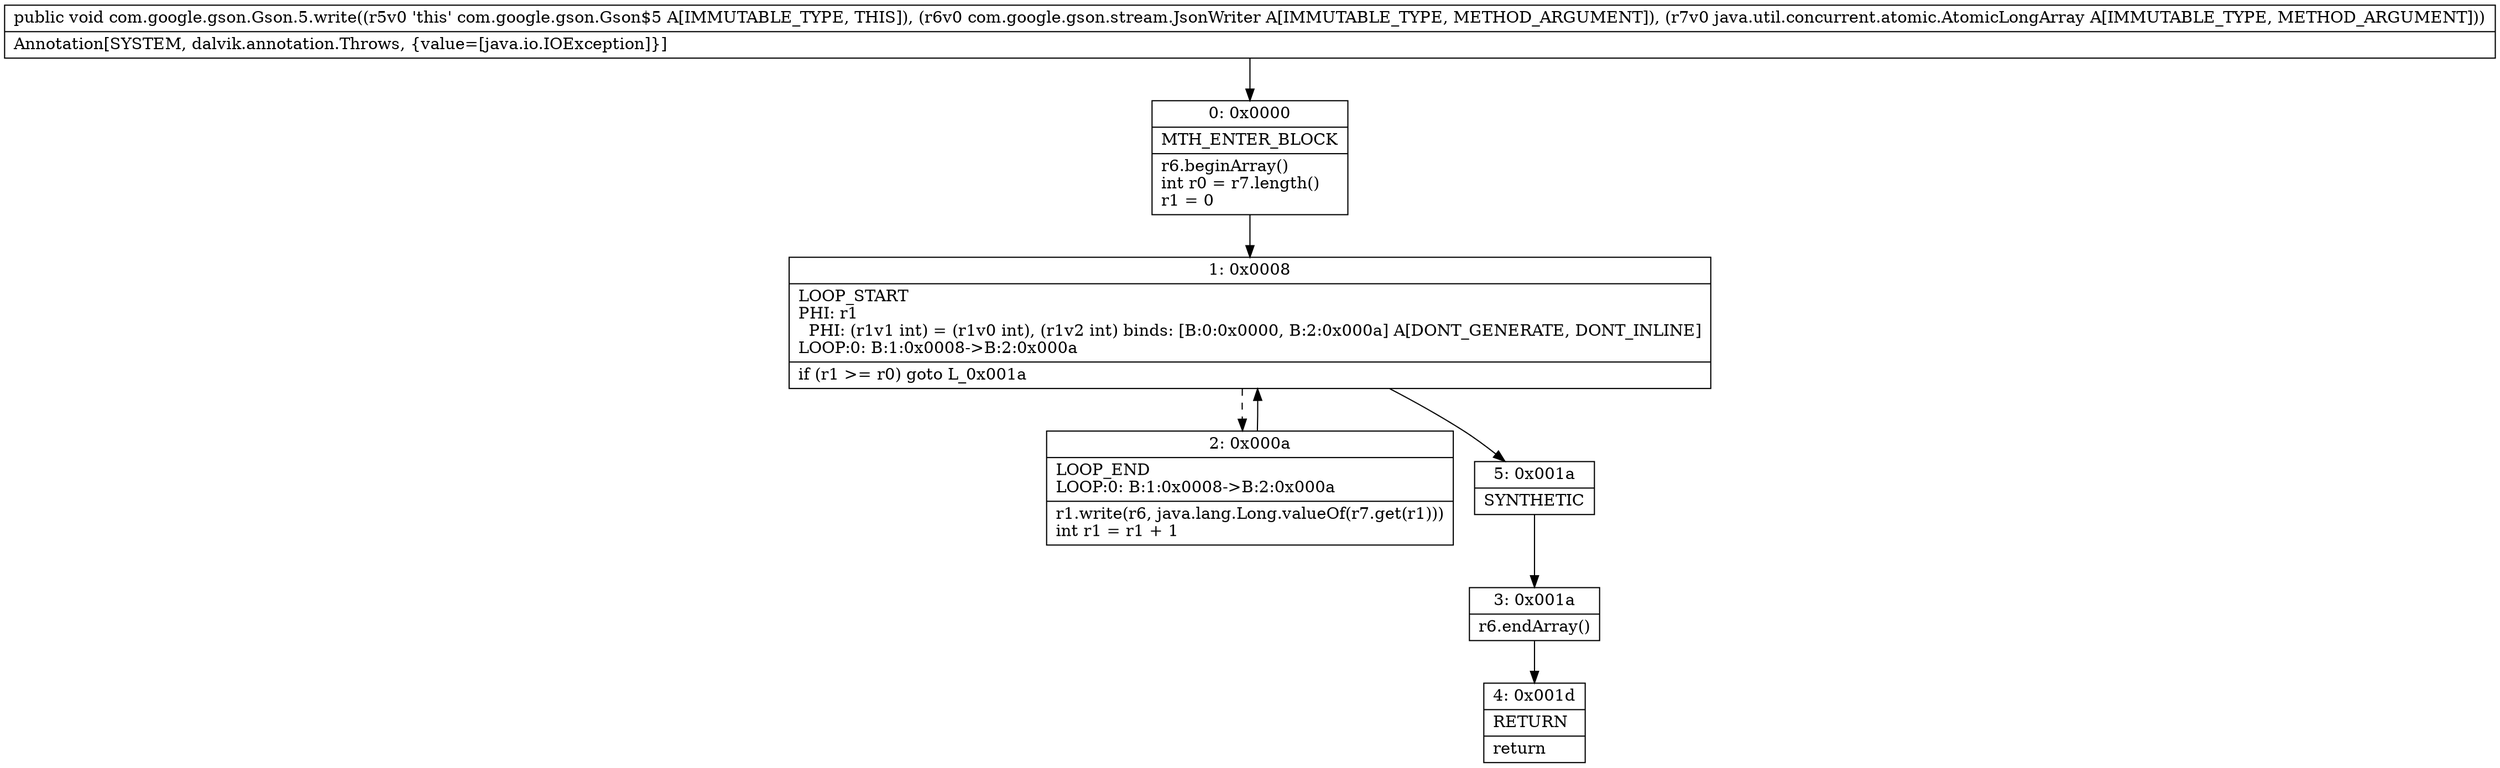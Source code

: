 digraph "CFG forcom.google.gson.Gson.5.write(Lcom\/google\/gson\/stream\/JsonWriter;Ljava\/util\/concurrent\/atomic\/AtomicLongArray;)V" {
Node_0 [shape=record,label="{0\:\ 0x0000|MTH_ENTER_BLOCK\l|r6.beginArray()\lint r0 = r7.length()\lr1 = 0\l}"];
Node_1 [shape=record,label="{1\:\ 0x0008|LOOP_START\lPHI: r1 \l  PHI: (r1v1 int) = (r1v0 int), (r1v2 int) binds: [B:0:0x0000, B:2:0x000a] A[DONT_GENERATE, DONT_INLINE]\lLOOP:0: B:1:0x0008\-\>B:2:0x000a\l|if (r1 \>= r0) goto L_0x001a\l}"];
Node_2 [shape=record,label="{2\:\ 0x000a|LOOP_END\lLOOP:0: B:1:0x0008\-\>B:2:0x000a\l|r1.write(r6, java.lang.Long.valueOf(r7.get(r1)))\lint r1 = r1 + 1\l}"];
Node_3 [shape=record,label="{3\:\ 0x001a|r6.endArray()\l}"];
Node_4 [shape=record,label="{4\:\ 0x001d|RETURN\l|return\l}"];
Node_5 [shape=record,label="{5\:\ 0x001a|SYNTHETIC\l}"];
MethodNode[shape=record,label="{public void com.google.gson.Gson.5.write((r5v0 'this' com.google.gson.Gson$5 A[IMMUTABLE_TYPE, THIS]), (r6v0 com.google.gson.stream.JsonWriter A[IMMUTABLE_TYPE, METHOD_ARGUMENT]), (r7v0 java.util.concurrent.atomic.AtomicLongArray A[IMMUTABLE_TYPE, METHOD_ARGUMENT]))  | Annotation[SYSTEM, dalvik.annotation.Throws, \{value=[java.io.IOException]\}]\l}"];
MethodNode -> Node_0;
Node_0 -> Node_1;
Node_1 -> Node_2[style=dashed];
Node_1 -> Node_5;
Node_2 -> Node_1;
Node_3 -> Node_4;
Node_5 -> Node_3;
}


